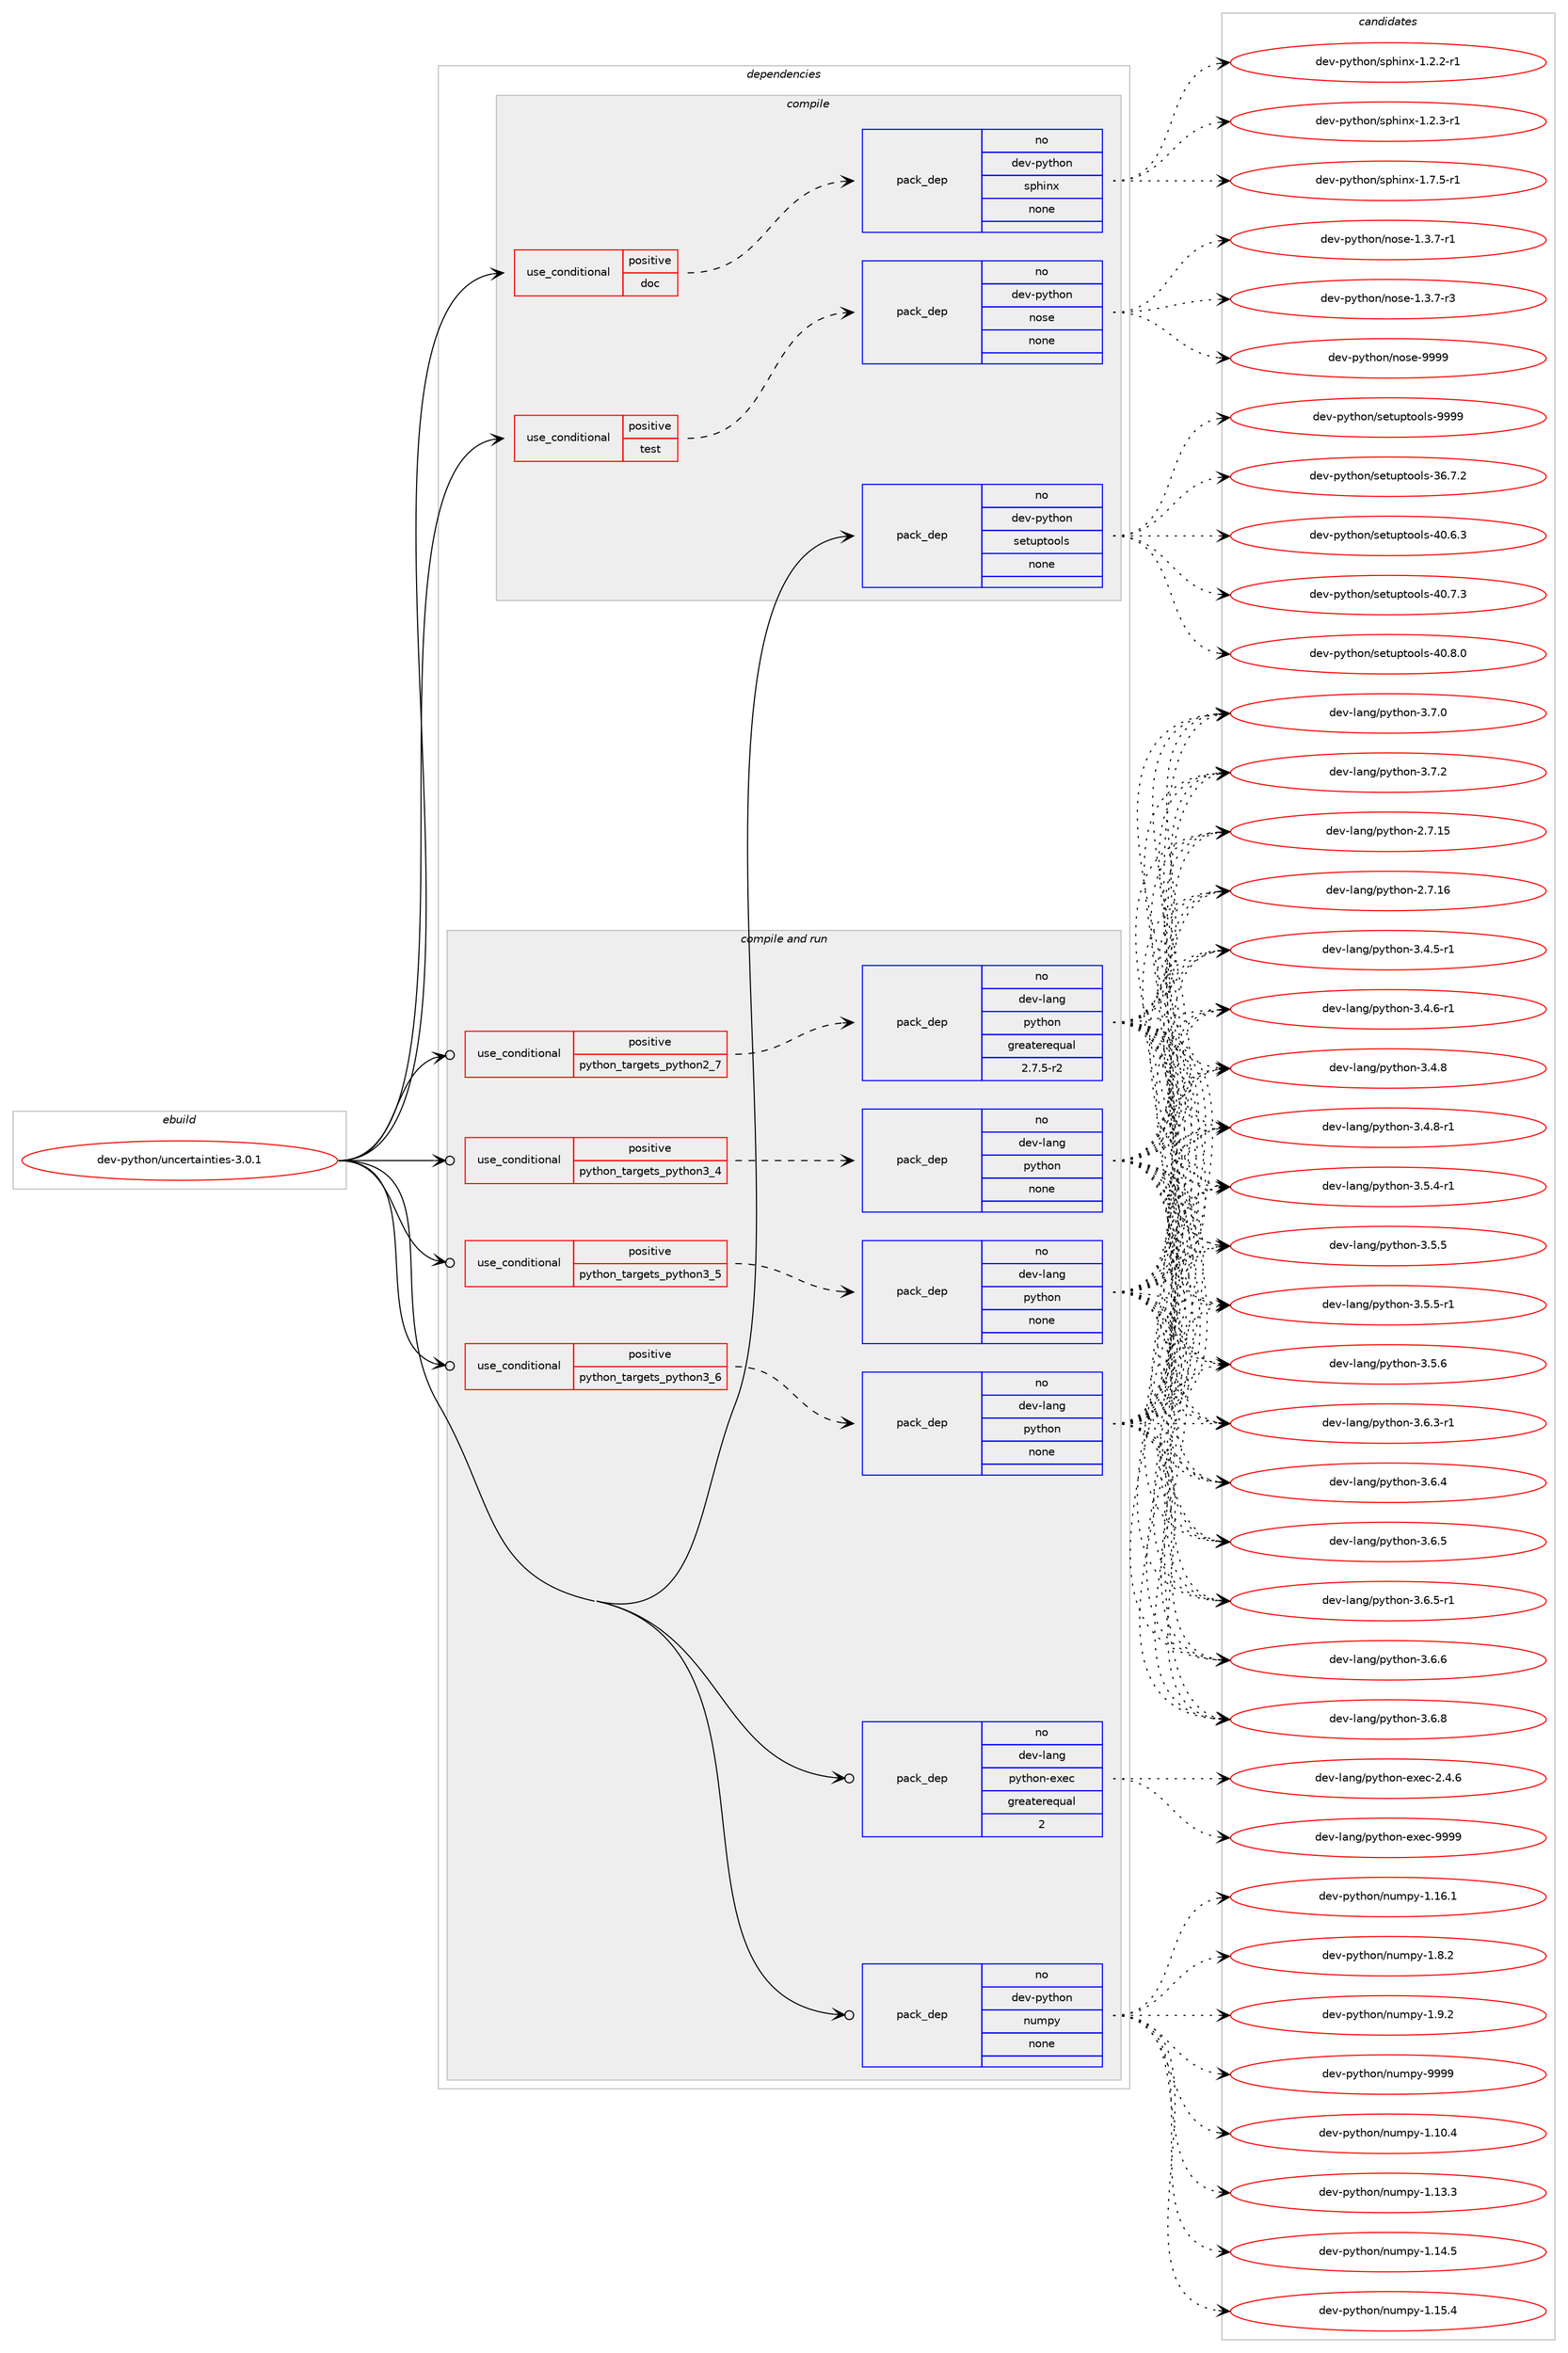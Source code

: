 digraph prolog {

# *************
# Graph options
# *************

newrank=true;
concentrate=true;
compound=true;
graph [rankdir=LR,fontname=Helvetica,fontsize=10,ranksep=1.5];#, ranksep=2.5, nodesep=0.2];
edge  [arrowhead=vee];
node  [fontname=Helvetica,fontsize=10];

# **********
# The ebuild
# **********

subgraph cluster_leftcol {
color=gray;
rank=same;
label=<<i>ebuild</i>>;
id [label="dev-python/uncertainties-3.0.1", color=red, width=4, href="../dev-python/uncertainties-3.0.1.svg"];
}

# ****************
# The dependencies
# ****************

subgraph cluster_midcol {
color=gray;
label=<<i>dependencies</i>>;
subgraph cluster_compile {
fillcolor="#eeeeee";
style=filled;
label=<<i>compile</i>>;
subgraph cond386226 {
dependency1446192 [label=<<TABLE BORDER="0" CELLBORDER="1" CELLSPACING="0" CELLPADDING="4"><TR><TD ROWSPAN="3" CELLPADDING="10">use_conditional</TD></TR><TR><TD>positive</TD></TR><TR><TD>doc</TD></TR></TABLE>>, shape=none, color=red];
subgraph pack1036597 {
dependency1446193 [label=<<TABLE BORDER="0" CELLBORDER="1" CELLSPACING="0" CELLPADDING="4" WIDTH="220"><TR><TD ROWSPAN="6" CELLPADDING="30">pack_dep</TD></TR><TR><TD WIDTH="110">no</TD></TR><TR><TD>dev-python</TD></TR><TR><TD>sphinx</TD></TR><TR><TD>none</TD></TR><TR><TD></TD></TR></TABLE>>, shape=none, color=blue];
}
dependency1446192:e -> dependency1446193:w [weight=20,style="dashed",arrowhead="vee"];
}
id:e -> dependency1446192:w [weight=20,style="solid",arrowhead="vee"];
subgraph cond386227 {
dependency1446194 [label=<<TABLE BORDER="0" CELLBORDER="1" CELLSPACING="0" CELLPADDING="4"><TR><TD ROWSPAN="3" CELLPADDING="10">use_conditional</TD></TR><TR><TD>positive</TD></TR><TR><TD>test</TD></TR></TABLE>>, shape=none, color=red];
subgraph pack1036598 {
dependency1446195 [label=<<TABLE BORDER="0" CELLBORDER="1" CELLSPACING="0" CELLPADDING="4" WIDTH="220"><TR><TD ROWSPAN="6" CELLPADDING="30">pack_dep</TD></TR><TR><TD WIDTH="110">no</TD></TR><TR><TD>dev-python</TD></TR><TR><TD>nose</TD></TR><TR><TD>none</TD></TR><TR><TD></TD></TR></TABLE>>, shape=none, color=blue];
}
dependency1446194:e -> dependency1446195:w [weight=20,style="dashed",arrowhead="vee"];
}
id:e -> dependency1446194:w [weight=20,style="solid",arrowhead="vee"];
subgraph pack1036599 {
dependency1446196 [label=<<TABLE BORDER="0" CELLBORDER="1" CELLSPACING="0" CELLPADDING="4" WIDTH="220"><TR><TD ROWSPAN="6" CELLPADDING="30">pack_dep</TD></TR><TR><TD WIDTH="110">no</TD></TR><TR><TD>dev-python</TD></TR><TR><TD>setuptools</TD></TR><TR><TD>none</TD></TR><TR><TD></TD></TR></TABLE>>, shape=none, color=blue];
}
id:e -> dependency1446196:w [weight=20,style="solid",arrowhead="vee"];
}
subgraph cluster_compileandrun {
fillcolor="#eeeeee";
style=filled;
label=<<i>compile and run</i>>;
subgraph cond386228 {
dependency1446197 [label=<<TABLE BORDER="0" CELLBORDER="1" CELLSPACING="0" CELLPADDING="4"><TR><TD ROWSPAN="3" CELLPADDING="10">use_conditional</TD></TR><TR><TD>positive</TD></TR><TR><TD>python_targets_python2_7</TD></TR></TABLE>>, shape=none, color=red];
subgraph pack1036600 {
dependency1446198 [label=<<TABLE BORDER="0" CELLBORDER="1" CELLSPACING="0" CELLPADDING="4" WIDTH="220"><TR><TD ROWSPAN="6" CELLPADDING="30">pack_dep</TD></TR><TR><TD WIDTH="110">no</TD></TR><TR><TD>dev-lang</TD></TR><TR><TD>python</TD></TR><TR><TD>greaterequal</TD></TR><TR><TD>2.7.5-r2</TD></TR></TABLE>>, shape=none, color=blue];
}
dependency1446197:e -> dependency1446198:w [weight=20,style="dashed",arrowhead="vee"];
}
id:e -> dependency1446197:w [weight=20,style="solid",arrowhead="odotvee"];
subgraph cond386229 {
dependency1446199 [label=<<TABLE BORDER="0" CELLBORDER="1" CELLSPACING="0" CELLPADDING="4"><TR><TD ROWSPAN="3" CELLPADDING="10">use_conditional</TD></TR><TR><TD>positive</TD></TR><TR><TD>python_targets_python3_4</TD></TR></TABLE>>, shape=none, color=red];
subgraph pack1036601 {
dependency1446200 [label=<<TABLE BORDER="0" CELLBORDER="1" CELLSPACING="0" CELLPADDING="4" WIDTH="220"><TR><TD ROWSPAN="6" CELLPADDING="30">pack_dep</TD></TR><TR><TD WIDTH="110">no</TD></TR><TR><TD>dev-lang</TD></TR><TR><TD>python</TD></TR><TR><TD>none</TD></TR><TR><TD></TD></TR></TABLE>>, shape=none, color=blue];
}
dependency1446199:e -> dependency1446200:w [weight=20,style="dashed",arrowhead="vee"];
}
id:e -> dependency1446199:w [weight=20,style="solid",arrowhead="odotvee"];
subgraph cond386230 {
dependency1446201 [label=<<TABLE BORDER="0" CELLBORDER="1" CELLSPACING="0" CELLPADDING="4"><TR><TD ROWSPAN="3" CELLPADDING="10">use_conditional</TD></TR><TR><TD>positive</TD></TR><TR><TD>python_targets_python3_5</TD></TR></TABLE>>, shape=none, color=red];
subgraph pack1036602 {
dependency1446202 [label=<<TABLE BORDER="0" CELLBORDER="1" CELLSPACING="0" CELLPADDING="4" WIDTH="220"><TR><TD ROWSPAN="6" CELLPADDING="30">pack_dep</TD></TR><TR><TD WIDTH="110">no</TD></TR><TR><TD>dev-lang</TD></TR><TR><TD>python</TD></TR><TR><TD>none</TD></TR><TR><TD></TD></TR></TABLE>>, shape=none, color=blue];
}
dependency1446201:e -> dependency1446202:w [weight=20,style="dashed",arrowhead="vee"];
}
id:e -> dependency1446201:w [weight=20,style="solid",arrowhead="odotvee"];
subgraph cond386231 {
dependency1446203 [label=<<TABLE BORDER="0" CELLBORDER="1" CELLSPACING="0" CELLPADDING="4"><TR><TD ROWSPAN="3" CELLPADDING="10">use_conditional</TD></TR><TR><TD>positive</TD></TR><TR><TD>python_targets_python3_6</TD></TR></TABLE>>, shape=none, color=red];
subgraph pack1036603 {
dependency1446204 [label=<<TABLE BORDER="0" CELLBORDER="1" CELLSPACING="0" CELLPADDING="4" WIDTH="220"><TR><TD ROWSPAN="6" CELLPADDING="30">pack_dep</TD></TR><TR><TD WIDTH="110">no</TD></TR><TR><TD>dev-lang</TD></TR><TR><TD>python</TD></TR><TR><TD>none</TD></TR><TR><TD></TD></TR></TABLE>>, shape=none, color=blue];
}
dependency1446203:e -> dependency1446204:w [weight=20,style="dashed",arrowhead="vee"];
}
id:e -> dependency1446203:w [weight=20,style="solid",arrowhead="odotvee"];
subgraph pack1036604 {
dependency1446205 [label=<<TABLE BORDER="0" CELLBORDER="1" CELLSPACING="0" CELLPADDING="4" WIDTH="220"><TR><TD ROWSPAN="6" CELLPADDING="30">pack_dep</TD></TR><TR><TD WIDTH="110">no</TD></TR><TR><TD>dev-lang</TD></TR><TR><TD>python-exec</TD></TR><TR><TD>greaterequal</TD></TR><TR><TD>2</TD></TR></TABLE>>, shape=none, color=blue];
}
id:e -> dependency1446205:w [weight=20,style="solid",arrowhead="odotvee"];
subgraph pack1036605 {
dependency1446206 [label=<<TABLE BORDER="0" CELLBORDER="1" CELLSPACING="0" CELLPADDING="4" WIDTH="220"><TR><TD ROWSPAN="6" CELLPADDING="30">pack_dep</TD></TR><TR><TD WIDTH="110">no</TD></TR><TR><TD>dev-python</TD></TR><TR><TD>numpy</TD></TR><TR><TD>none</TD></TR><TR><TD></TD></TR></TABLE>>, shape=none, color=blue];
}
id:e -> dependency1446206:w [weight=20,style="solid",arrowhead="odotvee"];
}
subgraph cluster_run {
fillcolor="#eeeeee";
style=filled;
label=<<i>run</i>>;
}
}

# **************
# The candidates
# **************

subgraph cluster_choices {
rank=same;
color=gray;
label=<<i>candidates</i>>;

subgraph choice1036597 {
color=black;
nodesep=1;
choice10010111845112121116104111110471151121041051101204549465046504511449 [label="dev-python/sphinx-1.2.2-r1", color=red, width=4,href="../dev-python/sphinx-1.2.2-r1.svg"];
choice10010111845112121116104111110471151121041051101204549465046514511449 [label="dev-python/sphinx-1.2.3-r1", color=red, width=4,href="../dev-python/sphinx-1.2.3-r1.svg"];
choice10010111845112121116104111110471151121041051101204549465546534511449 [label="dev-python/sphinx-1.7.5-r1", color=red, width=4,href="../dev-python/sphinx-1.7.5-r1.svg"];
dependency1446193:e -> choice10010111845112121116104111110471151121041051101204549465046504511449:w [style=dotted,weight="100"];
dependency1446193:e -> choice10010111845112121116104111110471151121041051101204549465046514511449:w [style=dotted,weight="100"];
dependency1446193:e -> choice10010111845112121116104111110471151121041051101204549465546534511449:w [style=dotted,weight="100"];
}
subgraph choice1036598 {
color=black;
nodesep=1;
choice10010111845112121116104111110471101111151014549465146554511449 [label="dev-python/nose-1.3.7-r1", color=red, width=4,href="../dev-python/nose-1.3.7-r1.svg"];
choice10010111845112121116104111110471101111151014549465146554511451 [label="dev-python/nose-1.3.7-r3", color=red, width=4,href="../dev-python/nose-1.3.7-r3.svg"];
choice10010111845112121116104111110471101111151014557575757 [label="dev-python/nose-9999", color=red, width=4,href="../dev-python/nose-9999.svg"];
dependency1446195:e -> choice10010111845112121116104111110471101111151014549465146554511449:w [style=dotted,weight="100"];
dependency1446195:e -> choice10010111845112121116104111110471101111151014549465146554511451:w [style=dotted,weight="100"];
dependency1446195:e -> choice10010111845112121116104111110471101111151014557575757:w [style=dotted,weight="100"];
}
subgraph choice1036599 {
color=black;
nodesep=1;
choice100101118451121211161041111104711510111611711211611111110811545515446554650 [label="dev-python/setuptools-36.7.2", color=red, width=4,href="../dev-python/setuptools-36.7.2.svg"];
choice100101118451121211161041111104711510111611711211611111110811545524846544651 [label="dev-python/setuptools-40.6.3", color=red, width=4,href="../dev-python/setuptools-40.6.3.svg"];
choice100101118451121211161041111104711510111611711211611111110811545524846554651 [label="dev-python/setuptools-40.7.3", color=red, width=4,href="../dev-python/setuptools-40.7.3.svg"];
choice100101118451121211161041111104711510111611711211611111110811545524846564648 [label="dev-python/setuptools-40.8.0", color=red, width=4,href="../dev-python/setuptools-40.8.0.svg"];
choice10010111845112121116104111110471151011161171121161111111081154557575757 [label="dev-python/setuptools-9999", color=red, width=4,href="../dev-python/setuptools-9999.svg"];
dependency1446196:e -> choice100101118451121211161041111104711510111611711211611111110811545515446554650:w [style=dotted,weight="100"];
dependency1446196:e -> choice100101118451121211161041111104711510111611711211611111110811545524846544651:w [style=dotted,weight="100"];
dependency1446196:e -> choice100101118451121211161041111104711510111611711211611111110811545524846554651:w [style=dotted,weight="100"];
dependency1446196:e -> choice100101118451121211161041111104711510111611711211611111110811545524846564648:w [style=dotted,weight="100"];
dependency1446196:e -> choice10010111845112121116104111110471151011161171121161111111081154557575757:w [style=dotted,weight="100"];
}
subgraph choice1036600 {
color=black;
nodesep=1;
choice10010111845108971101034711212111610411111045504655464953 [label="dev-lang/python-2.7.15", color=red, width=4,href="../dev-lang/python-2.7.15.svg"];
choice10010111845108971101034711212111610411111045504655464954 [label="dev-lang/python-2.7.16", color=red, width=4,href="../dev-lang/python-2.7.16.svg"];
choice1001011184510897110103471121211161041111104551465246534511449 [label="dev-lang/python-3.4.5-r1", color=red, width=4,href="../dev-lang/python-3.4.5-r1.svg"];
choice1001011184510897110103471121211161041111104551465246544511449 [label="dev-lang/python-3.4.6-r1", color=red, width=4,href="../dev-lang/python-3.4.6-r1.svg"];
choice100101118451089711010347112121116104111110455146524656 [label="dev-lang/python-3.4.8", color=red, width=4,href="../dev-lang/python-3.4.8.svg"];
choice1001011184510897110103471121211161041111104551465246564511449 [label="dev-lang/python-3.4.8-r1", color=red, width=4,href="../dev-lang/python-3.4.8-r1.svg"];
choice1001011184510897110103471121211161041111104551465346524511449 [label="dev-lang/python-3.5.4-r1", color=red, width=4,href="../dev-lang/python-3.5.4-r1.svg"];
choice100101118451089711010347112121116104111110455146534653 [label="dev-lang/python-3.5.5", color=red, width=4,href="../dev-lang/python-3.5.5.svg"];
choice1001011184510897110103471121211161041111104551465346534511449 [label="dev-lang/python-3.5.5-r1", color=red, width=4,href="../dev-lang/python-3.5.5-r1.svg"];
choice100101118451089711010347112121116104111110455146534654 [label="dev-lang/python-3.5.6", color=red, width=4,href="../dev-lang/python-3.5.6.svg"];
choice1001011184510897110103471121211161041111104551465446514511449 [label="dev-lang/python-3.6.3-r1", color=red, width=4,href="../dev-lang/python-3.6.3-r1.svg"];
choice100101118451089711010347112121116104111110455146544652 [label="dev-lang/python-3.6.4", color=red, width=4,href="../dev-lang/python-3.6.4.svg"];
choice100101118451089711010347112121116104111110455146544653 [label="dev-lang/python-3.6.5", color=red, width=4,href="../dev-lang/python-3.6.5.svg"];
choice1001011184510897110103471121211161041111104551465446534511449 [label="dev-lang/python-3.6.5-r1", color=red, width=4,href="../dev-lang/python-3.6.5-r1.svg"];
choice100101118451089711010347112121116104111110455146544654 [label="dev-lang/python-3.6.6", color=red, width=4,href="../dev-lang/python-3.6.6.svg"];
choice100101118451089711010347112121116104111110455146544656 [label="dev-lang/python-3.6.8", color=red, width=4,href="../dev-lang/python-3.6.8.svg"];
choice100101118451089711010347112121116104111110455146554648 [label="dev-lang/python-3.7.0", color=red, width=4,href="../dev-lang/python-3.7.0.svg"];
choice100101118451089711010347112121116104111110455146554650 [label="dev-lang/python-3.7.2", color=red, width=4,href="../dev-lang/python-3.7.2.svg"];
dependency1446198:e -> choice10010111845108971101034711212111610411111045504655464953:w [style=dotted,weight="100"];
dependency1446198:e -> choice10010111845108971101034711212111610411111045504655464954:w [style=dotted,weight="100"];
dependency1446198:e -> choice1001011184510897110103471121211161041111104551465246534511449:w [style=dotted,weight="100"];
dependency1446198:e -> choice1001011184510897110103471121211161041111104551465246544511449:w [style=dotted,weight="100"];
dependency1446198:e -> choice100101118451089711010347112121116104111110455146524656:w [style=dotted,weight="100"];
dependency1446198:e -> choice1001011184510897110103471121211161041111104551465246564511449:w [style=dotted,weight="100"];
dependency1446198:e -> choice1001011184510897110103471121211161041111104551465346524511449:w [style=dotted,weight="100"];
dependency1446198:e -> choice100101118451089711010347112121116104111110455146534653:w [style=dotted,weight="100"];
dependency1446198:e -> choice1001011184510897110103471121211161041111104551465346534511449:w [style=dotted,weight="100"];
dependency1446198:e -> choice100101118451089711010347112121116104111110455146534654:w [style=dotted,weight="100"];
dependency1446198:e -> choice1001011184510897110103471121211161041111104551465446514511449:w [style=dotted,weight="100"];
dependency1446198:e -> choice100101118451089711010347112121116104111110455146544652:w [style=dotted,weight="100"];
dependency1446198:e -> choice100101118451089711010347112121116104111110455146544653:w [style=dotted,weight="100"];
dependency1446198:e -> choice1001011184510897110103471121211161041111104551465446534511449:w [style=dotted,weight="100"];
dependency1446198:e -> choice100101118451089711010347112121116104111110455146544654:w [style=dotted,weight="100"];
dependency1446198:e -> choice100101118451089711010347112121116104111110455146544656:w [style=dotted,weight="100"];
dependency1446198:e -> choice100101118451089711010347112121116104111110455146554648:w [style=dotted,weight="100"];
dependency1446198:e -> choice100101118451089711010347112121116104111110455146554650:w [style=dotted,weight="100"];
}
subgraph choice1036601 {
color=black;
nodesep=1;
choice10010111845108971101034711212111610411111045504655464953 [label="dev-lang/python-2.7.15", color=red, width=4,href="../dev-lang/python-2.7.15.svg"];
choice10010111845108971101034711212111610411111045504655464954 [label="dev-lang/python-2.7.16", color=red, width=4,href="../dev-lang/python-2.7.16.svg"];
choice1001011184510897110103471121211161041111104551465246534511449 [label="dev-lang/python-3.4.5-r1", color=red, width=4,href="../dev-lang/python-3.4.5-r1.svg"];
choice1001011184510897110103471121211161041111104551465246544511449 [label="dev-lang/python-3.4.6-r1", color=red, width=4,href="../dev-lang/python-3.4.6-r1.svg"];
choice100101118451089711010347112121116104111110455146524656 [label="dev-lang/python-3.4.8", color=red, width=4,href="../dev-lang/python-3.4.8.svg"];
choice1001011184510897110103471121211161041111104551465246564511449 [label="dev-lang/python-3.4.8-r1", color=red, width=4,href="../dev-lang/python-3.4.8-r1.svg"];
choice1001011184510897110103471121211161041111104551465346524511449 [label="dev-lang/python-3.5.4-r1", color=red, width=4,href="../dev-lang/python-3.5.4-r1.svg"];
choice100101118451089711010347112121116104111110455146534653 [label="dev-lang/python-3.5.5", color=red, width=4,href="../dev-lang/python-3.5.5.svg"];
choice1001011184510897110103471121211161041111104551465346534511449 [label="dev-lang/python-3.5.5-r1", color=red, width=4,href="../dev-lang/python-3.5.5-r1.svg"];
choice100101118451089711010347112121116104111110455146534654 [label="dev-lang/python-3.5.6", color=red, width=4,href="../dev-lang/python-3.5.6.svg"];
choice1001011184510897110103471121211161041111104551465446514511449 [label="dev-lang/python-3.6.3-r1", color=red, width=4,href="../dev-lang/python-3.6.3-r1.svg"];
choice100101118451089711010347112121116104111110455146544652 [label="dev-lang/python-3.6.4", color=red, width=4,href="../dev-lang/python-3.6.4.svg"];
choice100101118451089711010347112121116104111110455146544653 [label="dev-lang/python-3.6.5", color=red, width=4,href="../dev-lang/python-3.6.5.svg"];
choice1001011184510897110103471121211161041111104551465446534511449 [label="dev-lang/python-3.6.5-r1", color=red, width=4,href="../dev-lang/python-3.6.5-r1.svg"];
choice100101118451089711010347112121116104111110455146544654 [label="dev-lang/python-3.6.6", color=red, width=4,href="../dev-lang/python-3.6.6.svg"];
choice100101118451089711010347112121116104111110455146544656 [label="dev-lang/python-3.6.8", color=red, width=4,href="../dev-lang/python-3.6.8.svg"];
choice100101118451089711010347112121116104111110455146554648 [label="dev-lang/python-3.7.0", color=red, width=4,href="../dev-lang/python-3.7.0.svg"];
choice100101118451089711010347112121116104111110455146554650 [label="dev-lang/python-3.7.2", color=red, width=4,href="../dev-lang/python-3.7.2.svg"];
dependency1446200:e -> choice10010111845108971101034711212111610411111045504655464953:w [style=dotted,weight="100"];
dependency1446200:e -> choice10010111845108971101034711212111610411111045504655464954:w [style=dotted,weight="100"];
dependency1446200:e -> choice1001011184510897110103471121211161041111104551465246534511449:w [style=dotted,weight="100"];
dependency1446200:e -> choice1001011184510897110103471121211161041111104551465246544511449:w [style=dotted,weight="100"];
dependency1446200:e -> choice100101118451089711010347112121116104111110455146524656:w [style=dotted,weight="100"];
dependency1446200:e -> choice1001011184510897110103471121211161041111104551465246564511449:w [style=dotted,weight="100"];
dependency1446200:e -> choice1001011184510897110103471121211161041111104551465346524511449:w [style=dotted,weight="100"];
dependency1446200:e -> choice100101118451089711010347112121116104111110455146534653:w [style=dotted,weight="100"];
dependency1446200:e -> choice1001011184510897110103471121211161041111104551465346534511449:w [style=dotted,weight="100"];
dependency1446200:e -> choice100101118451089711010347112121116104111110455146534654:w [style=dotted,weight="100"];
dependency1446200:e -> choice1001011184510897110103471121211161041111104551465446514511449:w [style=dotted,weight="100"];
dependency1446200:e -> choice100101118451089711010347112121116104111110455146544652:w [style=dotted,weight="100"];
dependency1446200:e -> choice100101118451089711010347112121116104111110455146544653:w [style=dotted,weight="100"];
dependency1446200:e -> choice1001011184510897110103471121211161041111104551465446534511449:w [style=dotted,weight="100"];
dependency1446200:e -> choice100101118451089711010347112121116104111110455146544654:w [style=dotted,weight="100"];
dependency1446200:e -> choice100101118451089711010347112121116104111110455146544656:w [style=dotted,weight="100"];
dependency1446200:e -> choice100101118451089711010347112121116104111110455146554648:w [style=dotted,weight="100"];
dependency1446200:e -> choice100101118451089711010347112121116104111110455146554650:w [style=dotted,weight="100"];
}
subgraph choice1036602 {
color=black;
nodesep=1;
choice10010111845108971101034711212111610411111045504655464953 [label="dev-lang/python-2.7.15", color=red, width=4,href="../dev-lang/python-2.7.15.svg"];
choice10010111845108971101034711212111610411111045504655464954 [label="dev-lang/python-2.7.16", color=red, width=4,href="../dev-lang/python-2.7.16.svg"];
choice1001011184510897110103471121211161041111104551465246534511449 [label="dev-lang/python-3.4.5-r1", color=red, width=4,href="../dev-lang/python-3.4.5-r1.svg"];
choice1001011184510897110103471121211161041111104551465246544511449 [label="dev-lang/python-3.4.6-r1", color=red, width=4,href="../dev-lang/python-3.4.6-r1.svg"];
choice100101118451089711010347112121116104111110455146524656 [label="dev-lang/python-3.4.8", color=red, width=4,href="../dev-lang/python-3.4.8.svg"];
choice1001011184510897110103471121211161041111104551465246564511449 [label="dev-lang/python-3.4.8-r1", color=red, width=4,href="../dev-lang/python-3.4.8-r1.svg"];
choice1001011184510897110103471121211161041111104551465346524511449 [label="dev-lang/python-3.5.4-r1", color=red, width=4,href="../dev-lang/python-3.5.4-r1.svg"];
choice100101118451089711010347112121116104111110455146534653 [label="dev-lang/python-3.5.5", color=red, width=4,href="../dev-lang/python-3.5.5.svg"];
choice1001011184510897110103471121211161041111104551465346534511449 [label="dev-lang/python-3.5.5-r1", color=red, width=4,href="../dev-lang/python-3.5.5-r1.svg"];
choice100101118451089711010347112121116104111110455146534654 [label="dev-lang/python-3.5.6", color=red, width=4,href="../dev-lang/python-3.5.6.svg"];
choice1001011184510897110103471121211161041111104551465446514511449 [label="dev-lang/python-3.6.3-r1", color=red, width=4,href="../dev-lang/python-3.6.3-r1.svg"];
choice100101118451089711010347112121116104111110455146544652 [label="dev-lang/python-3.6.4", color=red, width=4,href="../dev-lang/python-3.6.4.svg"];
choice100101118451089711010347112121116104111110455146544653 [label="dev-lang/python-3.6.5", color=red, width=4,href="../dev-lang/python-3.6.5.svg"];
choice1001011184510897110103471121211161041111104551465446534511449 [label="dev-lang/python-3.6.5-r1", color=red, width=4,href="../dev-lang/python-3.6.5-r1.svg"];
choice100101118451089711010347112121116104111110455146544654 [label="dev-lang/python-3.6.6", color=red, width=4,href="../dev-lang/python-3.6.6.svg"];
choice100101118451089711010347112121116104111110455146544656 [label="dev-lang/python-3.6.8", color=red, width=4,href="../dev-lang/python-3.6.8.svg"];
choice100101118451089711010347112121116104111110455146554648 [label="dev-lang/python-3.7.0", color=red, width=4,href="../dev-lang/python-3.7.0.svg"];
choice100101118451089711010347112121116104111110455146554650 [label="dev-lang/python-3.7.2", color=red, width=4,href="../dev-lang/python-3.7.2.svg"];
dependency1446202:e -> choice10010111845108971101034711212111610411111045504655464953:w [style=dotted,weight="100"];
dependency1446202:e -> choice10010111845108971101034711212111610411111045504655464954:w [style=dotted,weight="100"];
dependency1446202:e -> choice1001011184510897110103471121211161041111104551465246534511449:w [style=dotted,weight="100"];
dependency1446202:e -> choice1001011184510897110103471121211161041111104551465246544511449:w [style=dotted,weight="100"];
dependency1446202:e -> choice100101118451089711010347112121116104111110455146524656:w [style=dotted,weight="100"];
dependency1446202:e -> choice1001011184510897110103471121211161041111104551465246564511449:w [style=dotted,weight="100"];
dependency1446202:e -> choice1001011184510897110103471121211161041111104551465346524511449:w [style=dotted,weight="100"];
dependency1446202:e -> choice100101118451089711010347112121116104111110455146534653:w [style=dotted,weight="100"];
dependency1446202:e -> choice1001011184510897110103471121211161041111104551465346534511449:w [style=dotted,weight="100"];
dependency1446202:e -> choice100101118451089711010347112121116104111110455146534654:w [style=dotted,weight="100"];
dependency1446202:e -> choice1001011184510897110103471121211161041111104551465446514511449:w [style=dotted,weight="100"];
dependency1446202:e -> choice100101118451089711010347112121116104111110455146544652:w [style=dotted,weight="100"];
dependency1446202:e -> choice100101118451089711010347112121116104111110455146544653:w [style=dotted,weight="100"];
dependency1446202:e -> choice1001011184510897110103471121211161041111104551465446534511449:w [style=dotted,weight="100"];
dependency1446202:e -> choice100101118451089711010347112121116104111110455146544654:w [style=dotted,weight="100"];
dependency1446202:e -> choice100101118451089711010347112121116104111110455146544656:w [style=dotted,weight="100"];
dependency1446202:e -> choice100101118451089711010347112121116104111110455146554648:w [style=dotted,weight="100"];
dependency1446202:e -> choice100101118451089711010347112121116104111110455146554650:w [style=dotted,weight="100"];
}
subgraph choice1036603 {
color=black;
nodesep=1;
choice10010111845108971101034711212111610411111045504655464953 [label="dev-lang/python-2.7.15", color=red, width=4,href="../dev-lang/python-2.7.15.svg"];
choice10010111845108971101034711212111610411111045504655464954 [label="dev-lang/python-2.7.16", color=red, width=4,href="../dev-lang/python-2.7.16.svg"];
choice1001011184510897110103471121211161041111104551465246534511449 [label="dev-lang/python-3.4.5-r1", color=red, width=4,href="../dev-lang/python-3.4.5-r1.svg"];
choice1001011184510897110103471121211161041111104551465246544511449 [label="dev-lang/python-3.4.6-r1", color=red, width=4,href="../dev-lang/python-3.4.6-r1.svg"];
choice100101118451089711010347112121116104111110455146524656 [label="dev-lang/python-3.4.8", color=red, width=4,href="../dev-lang/python-3.4.8.svg"];
choice1001011184510897110103471121211161041111104551465246564511449 [label="dev-lang/python-3.4.8-r1", color=red, width=4,href="../dev-lang/python-3.4.8-r1.svg"];
choice1001011184510897110103471121211161041111104551465346524511449 [label="dev-lang/python-3.5.4-r1", color=red, width=4,href="../dev-lang/python-3.5.4-r1.svg"];
choice100101118451089711010347112121116104111110455146534653 [label="dev-lang/python-3.5.5", color=red, width=4,href="../dev-lang/python-3.5.5.svg"];
choice1001011184510897110103471121211161041111104551465346534511449 [label="dev-lang/python-3.5.5-r1", color=red, width=4,href="../dev-lang/python-3.5.5-r1.svg"];
choice100101118451089711010347112121116104111110455146534654 [label="dev-lang/python-3.5.6", color=red, width=4,href="../dev-lang/python-3.5.6.svg"];
choice1001011184510897110103471121211161041111104551465446514511449 [label="dev-lang/python-3.6.3-r1", color=red, width=4,href="../dev-lang/python-3.6.3-r1.svg"];
choice100101118451089711010347112121116104111110455146544652 [label="dev-lang/python-3.6.4", color=red, width=4,href="../dev-lang/python-3.6.4.svg"];
choice100101118451089711010347112121116104111110455146544653 [label="dev-lang/python-3.6.5", color=red, width=4,href="../dev-lang/python-3.6.5.svg"];
choice1001011184510897110103471121211161041111104551465446534511449 [label="dev-lang/python-3.6.5-r1", color=red, width=4,href="../dev-lang/python-3.6.5-r1.svg"];
choice100101118451089711010347112121116104111110455146544654 [label="dev-lang/python-3.6.6", color=red, width=4,href="../dev-lang/python-3.6.6.svg"];
choice100101118451089711010347112121116104111110455146544656 [label="dev-lang/python-3.6.8", color=red, width=4,href="../dev-lang/python-3.6.8.svg"];
choice100101118451089711010347112121116104111110455146554648 [label="dev-lang/python-3.7.0", color=red, width=4,href="../dev-lang/python-3.7.0.svg"];
choice100101118451089711010347112121116104111110455146554650 [label="dev-lang/python-3.7.2", color=red, width=4,href="../dev-lang/python-3.7.2.svg"];
dependency1446204:e -> choice10010111845108971101034711212111610411111045504655464953:w [style=dotted,weight="100"];
dependency1446204:e -> choice10010111845108971101034711212111610411111045504655464954:w [style=dotted,weight="100"];
dependency1446204:e -> choice1001011184510897110103471121211161041111104551465246534511449:w [style=dotted,weight="100"];
dependency1446204:e -> choice1001011184510897110103471121211161041111104551465246544511449:w [style=dotted,weight="100"];
dependency1446204:e -> choice100101118451089711010347112121116104111110455146524656:w [style=dotted,weight="100"];
dependency1446204:e -> choice1001011184510897110103471121211161041111104551465246564511449:w [style=dotted,weight="100"];
dependency1446204:e -> choice1001011184510897110103471121211161041111104551465346524511449:w [style=dotted,weight="100"];
dependency1446204:e -> choice100101118451089711010347112121116104111110455146534653:w [style=dotted,weight="100"];
dependency1446204:e -> choice1001011184510897110103471121211161041111104551465346534511449:w [style=dotted,weight="100"];
dependency1446204:e -> choice100101118451089711010347112121116104111110455146534654:w [style=dotted,weight="100"];
dependency1446204:e -> choice1001011184510897110103471121211161041111104551465446514511449:w [style=dotted,weight="100"];
dependency1446204:e -> choice100101118451089711010347112121116104111110455146544652:w [style=dotted,weight="100"];
dependency1446204:e -> choice100101118451089711010347112121116104111110455146544653:w [style=dotted,weight="100"];
dependency1446204:e -> choice1001011184510897110103471121211161041111104551465446534511449:w [style=dotted,weight="100"];
dependency1446204:e -> choice100101118451089711010347112121116104111110455146544654:w [style=dotted,weight="100"];
dependency1446204:e -> choice100101118451089711010347112121116104111110455146544656:w [style=dotted,weight="100"];
dependency1446204:e -> choice100101118451089711010347112121116104111110455146554648:w [style=dotted,weight="100"];
dependency1446204:e -> choice100101118451089711010347112121116104111110455146554650:w [style=dotted,weight="100"];
}
subgraph choice1036604 {
color=black;
nodesep=1;
choice1001011184510897110103471121211161041111104510112010199455046524654 [label="dev-lang/python-exec-2.4.6", color=red, width=4,href="../dev-lang/python-exec-2.4.6.svg"];
choice10010111845108971101034711212111610411111045101120101994557575757 [label="dev-lang/python-exec-9999", color=red, width=4,href="../dev-lang/python-exec-9999.svg"];
dependency1446205:e -> choice1001011184510897110103471121211161041111104510112010199455046524654:w [style=dotted,weight="100"];
dependency1446205:e -> choice10010111845108971101034711212111610411111045101120101994557575757:w [style=dotted,weight="100"];
}
subgraph choice1036605 {
color=black;
nodesep=1;
choice100101118451121211161041111104711011710911212145494649484652 [label="dev-python/numpy-1.10.4", color=red, width=4,href="../dev-python/numpy-1.10.4.svg"];
choice100101118451121211161041111104711011710911212145494649514651 [label="dev-python/numpy-1.13.3", color=red, width=4,href="../dev-python/numpy-1.13.3.svg"];
choice100101118451121211161041111104711011710911212145494649524653 [label="dev-python/numpy-1.14.5", color=red, width=4,href="../dev-python/numpy-1.14.5.svg"];
choice100101118451121211161041111104711011710911212145494649534652 [label="dev-python/numpy-1.15.4", color=red, width=4,href="../dev-python/numpy-1.15.4.svg"];
choice100101118451121211161041111104711011710911212145494649544649 [label="dev-python/numpy-1.16.1", color=red, width=4,href="../dev-python/numpy-1.16.1.svg"];
choice1001011184511212111610411111047110117109112121454946564650 [label="dev-python/numpy-1.8.2", color=red, width=4,href="../dev-python/numpy-1.8.2.svg"];
choice1001011184511212111610411111047110117109112121454946574650 [label="dev-python/numpy-1.9.2", color=red, width=4,href="../dev-python/numpy-1.9.2.svg"];
choice10010111845112121116104111110471101171091121214557575757 [label="dev-python/numpy-9999", color=red, width=4,href="../dev-python/numpy-9999.svg"];
dependency1446206:e -> choice100101118451121211161041111104711011710911212145494649484652:w [style=dotted,weight="100"];
dependency1446206:e -> choice100101118451121211161041111104711011710911212145494649514651:w [style=dotted,weight="100"];
dependency1446206:e -> choice100101118451121211161041111104711011710911212145494649524653:w [style=dotted,weight="100"];
dependency1446206:e -> choice100101118451121211161041111104711011710911212145494649534652:w [style=dotted,weight="100"];
dependency1446206:e -> choice100101118451121211161041111104711011710911212145494649544649:w [style=dotted,weight="100"];
dependency1446206:e -> choice1001011184511212111610411111047110117109112121454946564650:w [style=dotted,weight="100"];
dependency1446206:e -> choice1001011184511212111610411111047110117109112121454946574650:w [style=dotted,weight="100"];
dependency1446206:e -> choice10010111845112121116104111110471101171091121214557575757:w [style=dotted,weight="100"];
}
}

}
